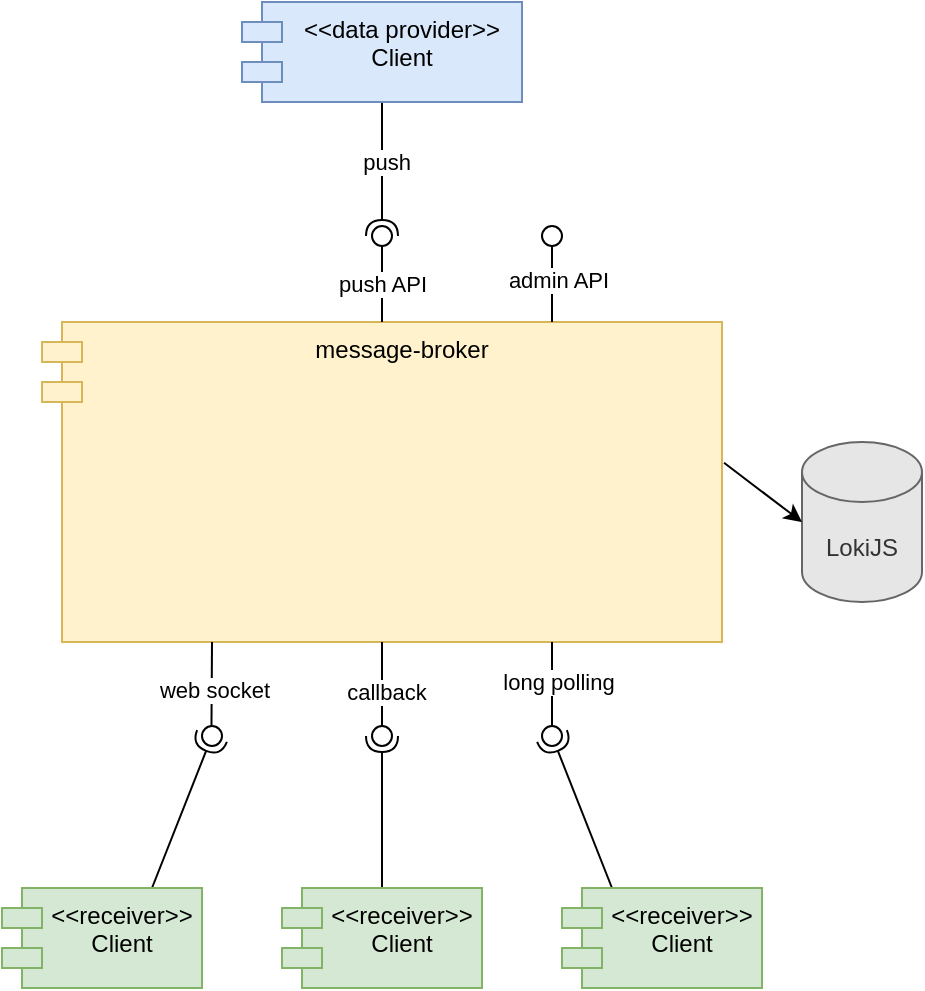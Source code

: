 <mxfile version="19.0.0" type="github">
  <diagram name="Page-1" id="c4acf3e9-155e-7222-9cf6-157b1a14988f">
    <mxGraphModel dx="1238" dy="1088" grid="1" gridSize="10" guides="1" tooltips="1" connect="1" arrows="1" fold="1" page="1" pageScale="1" pageWidth="850" pageHeight="1100" background="none" math="0" shadow="0">
      <root>
        <mxCell id="0" />
        <mxCell id="1" parent="0" />
        <mxCell id="rkSj7VLogjLwrcGPQ1I0-1" value="message-broker" style="shape=module;align=left;spacingLeft=20;align=center;verticalAlign=top;fillColor=#fff2cc;strokeColor=#d6b656;" vertex="1" parent="1">
          <mxGeometry x="250" y="250" width="340" height="160" as="geometry" />
        </mxCell>
        <mxCell id="rkSj7VLogjLwrcGPQ1I0-2" value="" style="rounded=0;orthogonalLoop=1;jettySize=auto;html=1;endArrow=none;endFill=0;sketch=0;sourcePerimeterSpacing=0;targetPerimeterSpacing=0;exitX=0.5;exitY=0;exitDx=0;exitDy=0;" edge="1" target="rkSj7VLogjLwrcGPQ1I0-4" parent="1" source="rkSj7VLogjLwrcGPQ1I0-1">
          <mxGeometry relative="1" as="geometry">
            <mxPoint x="425" y="115" as="sourcePoint" />
          </mxGeometry>
        </mxCell>
        <mxCell id="rkSj7VLogjLwrcGPQ1I0-34" value="push API" style="edgeLabel;html=1;align=center;verticalAlign=middle;resizable=0;points=[];" vertex="1" connectable="0" parent="rkSj7VLogjLwrcGPQ1I0-2">
          <mxGeometry relative="1" as="geometry">
            <mxPoint as="offset" />
          </mxGeometry>
        </mxCell>
        <mxCell id="rkSj7VLogjLwrcGPQ1I0-3" value="" style="rounded=0;orthogonalLoop=1;jettySize=auto;html=1;endArrow=halfCircle;endFill=0;entryX=0.5;entryY=0.5;endSize=6;strokeWidth=1;sketch=0;exitX=0.5;exitY=1;exitDx=0;exitDy=0;" edge="1" target="rkSj7VLogjLwrcGPQ1I0-4" parent="1" source="rkSj7VLogjLwrcGPQ1I0-5">
          <mxGeometry relative="1" as="geometry">
            <mxPoint x="420" y="70" as="sourcePoint" />
          </mxGeometry>
        </mxCell>
        <mxCell id="rkSj7VLogjLwrcGPQ1I0-33" value="push" style="edgeLabel;html=1;align=center;verticalAlign=middle;resizable=0;points=[];" vertex="1" connectable="0" parent="rkSj7VLogjLwrcGPQ1I0-3">
          <mxGeometry x="-0.106" y="2" relative="1" as="geometry">
            <mxPoint as="offset" />
          </mxGeometry>
        </mxCell>
        <mxCell id="rkSj7VLogjLwrcGPQ1I0-4" value="" style="ellipse;whiteSpace=wrap;html=1;align=center;aspect=fixed;resizable=0;points=[];outlineConnect=0;sketch=0;" vertex="1" parent="1">
          <mxGeometry x="415" y="202" width="10" height="10" as="geometry" />
        </mxCell>
        <mxCell id="rkSj7VLogjLwrcGPQ1I0-5" value="&lt;&lt;data provider&gt;&gt;&#xa;Client" style="shape=module;align=left;spacingLeft=20;align=center;verticalAlign=top;fillColor=#dae8fc;strokeColor=#6c8ebf;" vertex="1" parent="1">
          <mxGeometry x="350" y="90" width="140" height="50" as="geometry" />
        </mxCell>
        <mxCell id="rkSj7VLogjLwrcGPQ1I0-10" value="" style="rounded=0;orthogonalLoop=1;jettySize=auto;html=1;endArrow=none;endFill=0;sketch=0;sourcePerimeterSpacing=0;targetPerimeterSpacing=0;exitX=0.25;exitY=1;exitDx=0;exitDy=0;" edge="1" target="rkSj7VLogjLwrcGPQ1I0-12" parent="1" source="rkSj7VLogjLwrcGPQ1I0-1">
          <mxGeometry relative="1" as="geometry">
            <mxPoint x="320" y="505" as="sourcePoint" />
          </mxGeometry>
        </mxCell>
        <mxCell id="rkSj7VLogjLwrcGPQ1I0-36" value="web socket" style="edgeLabel;html=1;align=center;verticalAlign=middle;resizable=0;points=[];" vertex="1" connectable="0" parent="rkSj7VLogjLwrcGPQ1I0-10">
          <mxGeometry x="0.143" y="1" relative="1" as="geometry">
            <mxPoint as="offset" />
          </mxGeometry>
        </mxCell>
        <mxCell id="rkSj7VLogjLwrcGPQ1I0-11" value="" style="rounded=0;orthogonalLoop=1;jettySize=auto;html=1;endArrow=halfCircle;endFill=0;entryX=0.5;entryY=0.5;endSize=6;strokeWidth=1;sketch=0;exitX=0.75;exitY=0;exitDx=0;exitDy=0;" edge="1" target="rkSj7VLogjLwrcGPQ1I0-12" parent="1" source="rkSj7VLogjLwrcGPQ1I0-22">
          <mxGeometry relative="1" as="geometry">
            <mxPoint x="340" y="533" as="sourcePoint" />
          </mxGeometry>
        </mxCell>
        <mxCell id="rkSj7VLogjLwrcGPQ1I0-12" value="" style="ellipse;whiteSpace=wrap;html=1;align=center;aspect=fixed;resizable=0;points=[];outlineConnect=0;sketch=0;" vertex="1" parent="1">
          <mxGeometry x="330" y="452" width="10" height="10" as="geometry" />
        </mxCell>
        <mxCell id="rkSj7VLogjLwrcGPQ1I0-16" value="" style="rounded=0;orthogonalLoop=1;jettySize=auto;html=1;endArrow=none;endFill=0;sketch=0;sourcePerimeterSpacing=0;targetPerimeterSpacing=0;exitX=0.5;exitY=1;exitDx=0;exitDy=0;" edge="1" target="rkSj7VLogjLwrcGPQ1I0-18" parent="1" source="rkSj7VLogjLwrcGPQ1I0-1">
          <mxGeometry relative="1" as="geometry">
            <mxPoint x="450" y="515" as="sourcePoint" />
          </mxGeometry>
        </mxCell>
        <mxCell id="rkSj7VLogjLwrcGPQ1I0-37" value="callback" style="edgeLabel;html=1;align=center;verticalAlign=middle;resizable=0;points=[];" vertex="1" connectable="0" parent="rkSj7VLogjLwrcGPQ1I0-16">
          <mxGeometry x="0.191" y="2" relative="1" as="geometry">
            <mxPoint as="offset" />
          </mxGeometry>
        </mxCell>
        <mxCell id="rkSj7VLogjLwrcGPQ1I0-17" value="" style="rounded=0;orthogonalLoop=1;jettySize=auto;html=1;endArrow=halfCircle;endFill=0;entryX=0.5;entryY=0.5;endSize=6;strokeWidth=1;sketch=0;exitX=0.5;exitY=0;exitDx=0;exitDy=0;" edge="1" target="rkSj7VLogjLwrcGPQ1I0-18" parent="1" source="rkSj7VLogjLwrcGPQ1I0-24">
          <mxGeometry relative="1" as="geometry">
            <mxPoint x="430" y="563" as="sourcePoint" />
          </mxGeometry>
        </mxCell>
        <mxCell id="rkSj7VLogjLwrcGPQ1I0-18" value="" style="ellipse;whiteSpace=wrap;html=1;align=center;aspect=fixed;resizable=0;points=[];outlineConnect=0;sketch=0;" vertex="1" parent="1">
          <mxGeometry x="415" y="452" width="10" height="10" as="geometry" />
        </mxCell>
        <mxCell id="rkSj7VLogjLwrcGPQ1I0-19" value="" style="rounded=0;orthogonalLoop=1;jettySize=auto;html=1;endArrow=none;endFill=0;sketch=0;sourcePerimeterSpacing=0;targetPerimeterSpacing=0;exitX=0.75;exitY=1;exitDx=0;exitDy=0;" edge="1" target="rkSj7VLogjLwrcGPQ1I0-21" parent="1" source="rkSj7VLogjLwrcGPQ1I0-1">
          <mxGeometry relative="1" as="geometry">
            <mxPoint x="500" y="525" as="sourcePoint" />
          </mxGeometry>
        </mxCell>
        <mxCell id="rkSj7VLogjLwrcGPQ1I0-38" value="long polling" style="edgeLabel;html=1;align=center;verticalAlign=middle;resizable=0;points=[];" vertex="1" connectable="0" parent="rkSj7VLogjLwrcGPQ1I0-19">
          <mxGeometry x="-0.048" y="3" relative="1" as="geometry">
            <mxPoint as="offset" />
          </mxGeometry>
        </mxCell>
        <mxCell id="rkSj7VLogjLwrcGPQ1I0-20" value="" style="rounded=0;orthogonalLoop=1;jettySize=auto;html=1;endArrow=halfCircle;endFill=0;entryX=0.5;entryY=0.5;endSize=6;strokeWidth=1;sketch=0;exitX=0.25;exitY=0;exitDx=0;exitDy=0;" edge="1" target="rkSj7VLogjLwrcGPQ1I0-21" parent="1" source="rkSj7VLogjLwrcGPQ1I0-23">
          <mxGeometry relative="1" as="geometry">
            <mxPoint x="510" y="553" as="sourcePoint" />
          </mxGeometry>
        </mxCell>
        <mxCell id="rkSj7VLogjLwrcGPQ1I0-21" value="" style="ellipse;whiteSpace=wrap;html=1;align=center;aspect=fixed;resizable=0;points=[];outlineConnect=0;sketch=0;" vertex="1" parent="1">
          <mxGeometry x="500" y="452" width="10" height="10" as="geometry" />
        </mxCell>
        <mxCell id="rkSj7VLogjLwrcGPQ1I0-22" value="&lt;&lt;receiver&gt;&gt;&#xa;Client" style="shape=module;align=left;spacingLeft=20;align=center;verticalAlign=top;fillColor=#d5e8d4;strokeColor=#82b366;" vertex="1" parent="1">
          <mxGeometry x="230" y="533" width="100" height="50" as="geometry" />
        </mxCell>
        <mxCell id="rkSj7VLogjLwrcGPQ1I0-23" value="&lt;&lt;receiver&gt;&gt;&#xa;Client" style="shape=module;align=left;spacingLeft=20;align=center;verticalAlign=top;fillColor=#d5e8d4;strokeColor=#82b366;" vertex="1" parent="1">
          <mxGeometry x="510" y="533" width="100" height="50" as="geometry" />
        </mxCell>
        <mxCell id="rkSj7VLogjLwrcGPQ1I0-24" value="&lt;&lt;receiver&gt;&gt;&#xa;Client" style="shape=module;align=left;spacingLeft=20;align=center;verticalAlign=top;fillColor=#d5e8d4;strokeColor=#82b366;" vertex="1" parent="1">
          <mxGeometry x="370" y="533" width="100" height="50" as="geometry" />
        </mxCell>
        <mxCell id="rkSj7VLogjLwrcGPQ1I0-25" value="LokiJS" style="shape=cylinder3;whiteSpace=wrap;html=1;boundedLbl=1;backgroundOutline=1;size=15;fillColor=#E6E6E6;strokeColor=#666666;fontColor=#333333;" vertex="1" parent="1">
          <mxGeometry x="630" y="310" width="60" height="80" as="geometry" />
        </mxCell>
        <mxCell id="rkSj7VLogjLwrcGPQ1I0-26" value="" style="endArrow=classic;html=1;rounded=0;entryX=0;entryY=0.5;entryDx=0;entryDy=0;entryPerimeter=0;exitX=1.003;exitY=0.44;exitDx=0;exitDy=0;exitPerimeter=0;" edge="1" parent="1" source="rkSj7VLogjLwrcGPQ1I0-1" target="rkSj7VLogjLwrcGPQ1I0-25">
          <mxGeometry width="50" height="50" relative="1" as="geometry">
            <mxPoint y="450" as="sourcePoint" />
            <mxPoint x="50" y="400" as="targetPoint" />
          </mxGeometry>
        </mxCell>
        <mxCell id="rkSj7VLogjLwrcGPQ1I0-30" value="" style="rounded=0;orthogonalLoop=1;jettySize=auto;html=1;endArrow=none;endFill=0;sketch=0;sourcePerimeterSpacing=0;targetPerimeterSpacing=0;exitX=0.75;exitY=0;exitDx=0;exitDy=0;" edge="1" target="rkSj7VLogjLwrcGPQ1I0-32" parent="1" source="rkSj7VLogjLwrcGPQ1I0-1">
          <mxGeometry relative="1" as="geometry">
            <mxPoint x="600" y="175" as="sourcePoint" />
          </mxGeometry>
        </mxCell>
        <mxCell id="rkSj7VLogjLwrcGPQ1I0-35" value="admin API" style="edgeLabel;html=1;align=center;verticalAlign=middle;resizable=0;points=[];" vertex="1" connectable="0" parent="rkSj7VLogjLwrcGPQ1I0-30">
          <mxGeometry x="0.105" y="-3" relative="1" as="geometry">
            <mxPoint as="offset" />
          </mxGeometry>
        </mxCell>
        <mxCell id="rkSj7VLogjLwrcGPQ1I0-32" value="" style="ellipse;whiteSpace=wrap;html=1;align=center;aspect=fixed;resizable=0;points=[];outlineConnect=0;sketch=0;" vertex="1" parent="1">
          <mxGeometry x="500" y="202" width="10" height="10" as="geometry" />
        </mxCell>
      </root>
    </mxGraphModel>
  </diagram>
</mxfile>
